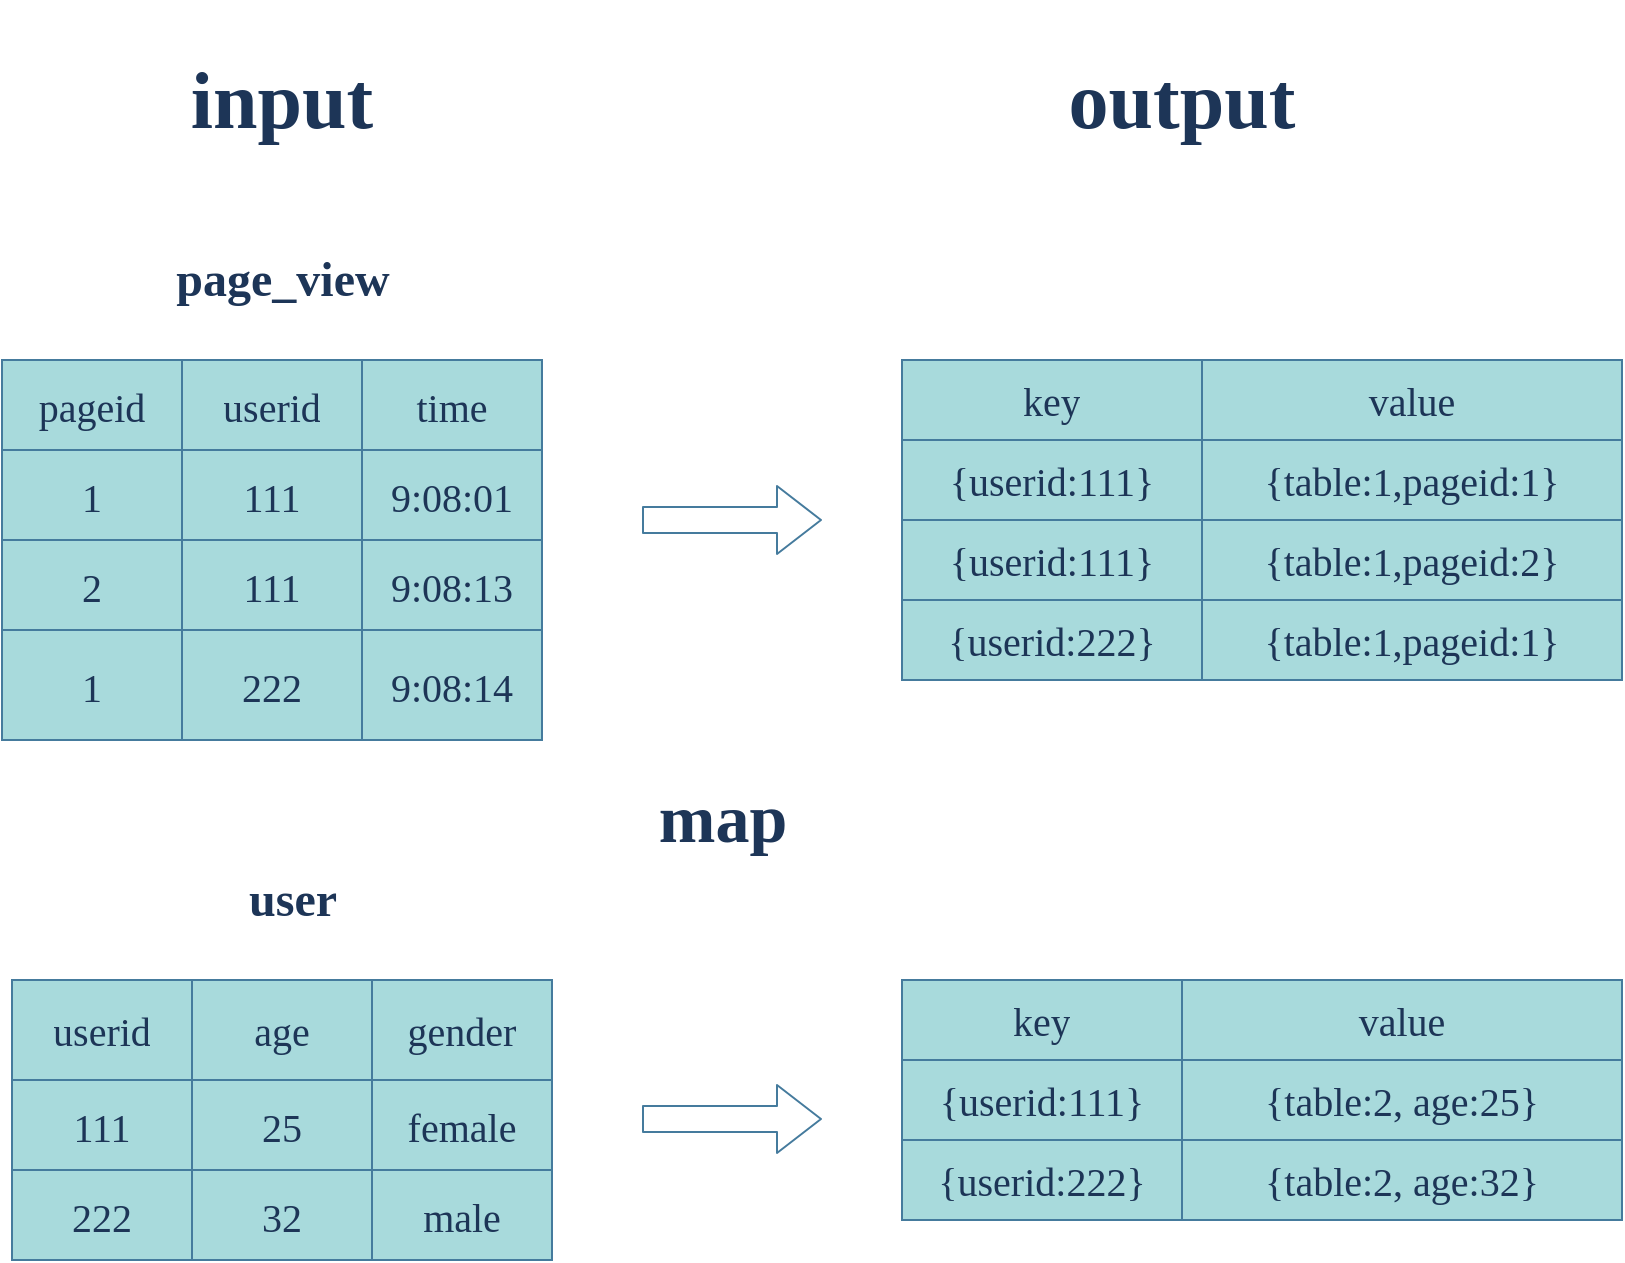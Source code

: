<mxfile version="13.11.0" type="github" pages="3"><diagram id="KBw6N98JCo3CcMUHHObM" name="Page-1"><mxGraphModel dx="1038" dy="580" grid="0" gridSize="10" guides="1" tooltips="1" connect="1" arrows="1" fold="1" page="0" pageScale="1" pageWidth="827" pageHeight="1169" background="none" math="0" shadow="0"><root><mxCell id="0"/><mxCell id="1" parent="0"/><mxCell id="5c0rO-s0wgWKJhMPPycN-14" value="page_view" style="text;strokeColor=none;fillColor=none;html=1;fontSize=24;fontStyle=1;verticalAlign=middle;align=center;fontFamily=Comic Sans MS;fontColor=#1D3557;" vertex="1" parent="1"><mxGeometry x="220" y="180" width="100" height="40" as="geometry"/></mxCell><mxCell id="5c0rO-s0wgWKJhMPPycN-19" value="" style="shape=table;html=1;whiteSpace=wrap;startSize=0;container=1;collapsible=0;childLayout=tableLayout;fontSize=20;fontFamily=Comic Sans MS;fillColor=#A8DADC;strokeColor=#457B9D;fontColor=#1D3557;" vertex="1" parent="1"><mxGeometry x="130" y="240" width="270" height="190" as="geometry"/></mxCell><mxCell id="5c0rO-s0wgWKJhMPPycN-20" value="" style="shape=partialRectangle;html=1;whiteSpace=wrap;collapsible=0;dropTarget=0;pointerEvents=0;fillColor=none;top=0;left=0;bottom=0;right=0;points=[[0,0.5],[1,0.5]];portConstraint=eastwest;fontFamily=Comic Sans MS;fontSize=20;strokeColor=#457B9D;fontColor=#1D3557;" vertex="1" parent="5c0rO-s0wgWKJhMPPycN-19"><mxGeometry width="270" height="45" as="geometry"/></mxCell><mxCell id="5c0rO-s0wgWKJhMPPycN-21" value="pageid" style="shape=partialRectangle;html=1;whiteSpace=wrap;connectable=0;overflow=hidden;fillColor=none;top=0;left=0;bottom=0;right=0;fontSize=20;fontFamily=Comic Sans MS;strokeColor=#457B9D;fontColor=#1D3557;" vertex="1" parent="5c0rO-s0wgWKJhMPPycN-20"><mxGeometry width="90" height="45" as="geometry"/></mxCell><mxCell id="5c0rO-s0wgWKJhMPPycN-22" value="userid" style="shape=partialRectangle;html=1;whiteSpace=wrap;connectable=0;overflow=hidden;fillColor=none;top=0;left=0;bottom=0;right=0;fontFamily=Comic Sans MS;fontSize=20;strokeColor=#457B9D;fontColor=#1D3557;" vertex="1" parent="5c0rO-s0wgWKJhMPPycN-20"><mxGeometry x="90" width="90" height="45" as="geometry"/></mxCell><mxCell id="5c0rO-s0wgWKJhMPPycN-23" value="time" style="shape=partialRectangle;html=1;whiteSpace=wrap;connectable=0;overflow=hidden;fillColor=none;top=0;left=0;bottom=0;right=0;fontFamily=Comic Sans MS;fontSize=20;strokeColor=#457B9D;fontColor=#1D3557;" vertex="1" parent="5c0rO-s0wgWKJhMPPycN-20"><mxGeometry x="180" width="90" height="45" as="geometry"/></mxCell><mxCell id="5c0rO-s0wgWKJhMPPycN-24" value="" style="shape=partialRectangle;html=1;whiteSpace=wrap;collapsible=0;dropTarget=0;pointerEvents=0;fillColor=none;top=0;left=0;bottom=0;right=0;points=[[0,0.5],[1,0.5]];portConstraint=eastwest;fontFamily=Comic Sans MS;fontSize=20;strokeColor=#457B9D;fontColor=#1D3557;" vertex="1" parent="5c0rO-s0wgWKJhMPPycN-19"><mxGeometry y="45" width="270" height="45" as="geometry"/></mxCell><mxCell id="5c0rO-s0wgWKJhMPPycN-25" value="1" style="shape=partialRectangle;html=1;whiteSpace=wrap;connectable=0;overflow=hidden;fillColor=none;top=0;left=0;bottom=0;right=0;fontFamily=Comic Sans MS;fontSize=20;strokeColor=#457B9D;fontColor=#1D3557;" vertex="1" parent="5c0rO-s0wgWKJhMPPycN-24"><mxGeometry width="90" height="45" as="geometry"/></mxCell><mxCell id="5c0rO-s0wgWKJhMPPycN-26" value="111" style="shape=partialRectangle;html=1;whiteSpace=wrap;connectable=0;overflow=hidden;fillColor=none;top=0;left=0;bottom=0;right=0;fontFamily=Comic Sans MS;fontSize=20;strokeColor=#457B9D;fontColor=#1D3557;" vertex="1" parent="5c0rO-s0wgWKJhMPPycN-24"><mxGeometry x="90" width="90" height="45" as="geometry"/></mxCell><mxCell id="5c0rO-s0wgWKJhMPPycN-27" value="9:08:01" style="shape=partialRectangle;html=1;whiteSpace=wrap;connectable=0;overflow=hidden;fillColor=none;top=0;left=0;bottom=0;right=0;fontFamily=Comic Sans MS;fontSize=20;strokeColor=#457B9D;fontColor=#1D3557;" vertex="1" parent="5c0rO-s0wgWKJhMPPycN-24"><mxGeometry x="180" width="90" height="45" as="geometry"/></mxCell><mxCell id="5c0rO-s0wgWKJhMPPycN-28" value="" style="shape=partialRectangle;html=1;whiteSpace=wrap;collapsible=0;dropTarget=0;pointerEvents=0;fillColor=none;top=0;left=0;bottom=0;right=0;points=[[0,0.5],[1,0.5]];portConstraint=eastwest;fontFamily=Comic Sans MS;fontSize=20;strokeColor=#457B9D;fontColor=#1D3557;" vertex="1" parent="5c0rO-s0wgWKJhMPPycN-19"><mxGeometry y="90" width="270" height="45" as="geometry"/></mxCell><mxCell id="5c0rO-s0wgWKJhMPPycN-29" value="2" style="shape=partialRectangle;html=1;whiteSpace=wrap;connectable=0;overflow=hidden;fillColor=none;top=0;left=0;bottom=0;right=0;fontFamily=Comic Sans MS;fontSize=20;strokeColor=#457B9D;fontColor=#1D3557;" vertex="1" parent="5c0rO-s0wgWKJhMPPycN-28"><mxGeometry width="90" height="45" as="geometry"/></mxCell><mxCell id="5c0rO-s0wgWKJhMPPycN-30" value="111" style="shape=partialRectangle;html=1;whiteSpace=wrap;connectable=0;overflow=hidden;fillColor=none;top=0;left=0;bottom=0;right=0;fontFamily=Comic Sans MS;fontSize=20;strokeColor=#457B9D;fontColor=#1D3557;" vertex="1" parent="5c0rO-s0wgWKJhMPPycN-28"><mxGeometry x="90" width="90" height="45" as="geometry"/></mxCell><mxCell id="5c0rO-s0wgWKJhMPPycN-31" value="9:08:13" style="shape=partialRectangle;html=1;whiteSpace=wrap;connectable=0;overflow=hidden;fillColor=none;top=0;left=0;bottom=0;right=0;fontFamily=Comic Sans MS;fontSize=20;strokeColor=#457B9D;fontColor=#1D3557;" vertex="1" parent="5c0rO-s0wgWKJhMPPycN-28"><mxGeometry x="180" width="90" height="45" as="geometry"/></mxCell><mxCell id="5c0rO-s0wgWKJhMPPycN-32" value="" style="shape=partialRectangle;html=1;whiteSpace=wrap;collapsible=0;dropTarget=0;pointerEvents=0;fillColor=none;top=0;left=0;bottom=0;right=0;points=[[0,0.5],[1,0.5]];portConstraint=eastwest;fontFamily=Comic Sans MS;fontSize=20;strokeColor=#457B9D;fontColor=#1D3557;" vertex="1" parent="5c0rO-s0wgWKJhMPPycN-19"><mxGeometry y="135" width="270" height="55" as="geometry"/></mxCell><mxCell id="5c0rO-s0wgWKJhMPPycN-33" value="1" style="shape=partialRectangle;html=1;whiteSpace=wrap;connectable=0;overflow=hidden;fillColor=none;top=0;left=0;bottom=0;right=0;fontFamily=Comic Sans MS;fontSize=20;strokeColor=#457B9D;fontColor=#1D3557;" vertex="1" parent="5c0rO-s0wgWKJhMPPycN-32"><mxGeometry width="90" height="55" as="geometry"/></mxCell><mxCell id="5c0rO-s0wgWKJhMPPycN-34" value="222" style="shape=partialRectangle;html=1;whiteSpace=wrap;connectable=0;overflow=hidden;fillColor=none;top=0;left=0;bottom=0;right=0;fontFamily=Comic Sans MS;fontSize=20;strokeColor=#457B9D;fontColor=#1D3557;" vertex="1" parent="5c0rO-s0wgWKJhMPPycN-32"><mxGeometry x="90" width="90" height="55" as="geometry"/></mxCell><mxCell id="5c0rO-s0wgWKJhMPPycN-35" value="9:08:14" style="shape=partialRectangle;html=1;whiteSpace=wrap;connectable=0;overflow=hidden;fillColor=none;top=0;left=0;bottom=0;right=0;fontFamily=Comic Sans MS;fontSize=20;strokeColor=#457B9D;fontColor=#1D3557;" vertex="1" parent="5c0rO-s0wgWKJhMPPycN-32"><mxGeometry x="180" width="90" height="55" as="geometry"/></mxCell><mxCell id="5c0rO-s0wgWKJhMPPycN-36" value="user" style="text;strokeColor=none;fillColor=none;html=1;fontSize=24;fontStyle=1;verticalAlign=middle;align=center;fontFamily=Comic Sans MS;fontColor=#1D3557;" vertex="1" parent="1"><mxGeometry x="225" y="490" width="100" height="40" as="geometry"/></mxCell><mxCell id="5c0rO-s0wgWKJhMPPycN-37" value="" style="shape=table;html=1;whiteSpace=wrap;startSize=0;container=1;collapsible=0;childLayout=tableLayout;fontSize=20;fontFamily=Comic Sans MS;fillColor=#A8DADC;strokeColor=#457B9D;fontColor=#1D3557;" vertex="1" parent="1"><mxGeometry x="135" y="550" width="270" height="140" as="geometry"/></mxCell><mxCell id="5c0rO-s0wgWKJhMPPycN-38" value="" style="shape=partialRectangle;html=1;whiteSpace=wrap;collapsible=0;dropTarget=0;pointerEvents=0;fillColor=none;top=0;left=0;bottom=0;right=0;points=[[0,0.5],[1,0.5]];portConstraint=eastwest;fontFamily=Comic Sans MS;fontSize=20;strokeColor=#457B9D;fontColor=#1D3557;" vertex="1" parent="5c0rO-s0wgWKJhMPPycN-37"><mxGeometry width="270" height="50" as="geometry"/></mxCell><mxCell id="5c0rO-s0wgWKJhMPPycN-39" value="userid" style="shape=partialRectangle;html=1;whiteSpace=wrap;connectable=0;overflow=hidden;fillColor=none;top=0;left=0;bottom=0;right=0;fontSize=20;fontFamily=Comic Sans MS;strokeColor=#457B9D;fontColor=#1D3557;" vertex="1" parent="5c0rO-s0wgWKJhMPPycN-38"><mxGeometry width="90" height="50" as="geometry"/></mxCell><mxCell id="5c0rO-s0wgWKJhMPPycN-40" value="age" style="shape=partialRectangle;html=1;whiteSpace=wrap;connectable=0;overflow=hidden;fillColor=none;top=0;left=0;bottom=0;right=0;fontFamily=Comic Sans MS;fontSize=20;strokeColor=#457B9D;fontColor=#1D3557;" vertex="1" parent="5c0rO-s0wgWKJhMPPycN-38"><mxGeometry x="90" width="90" height="50" as="geometry"/></mxCell><mxCell id="5c0rO-s0wgWKJhMPPycN-41" value="gender" style="shape=partialRectangle;html=1;whiteSpace=wrap;connectable=0;overflow=hidden;fillColor=none;top=0;left=0;bottom=0;right=0;fontFamily=Comic Sans MS;fontSize=20;strokeColor=#457B9D;fontColor=#1D3557;" vertex="1" parent="5c0rO-s0wgWKJhMPPycN-38"><mxGeometry x="180" width="90" height="50" as="geometry"/></mxCell><mxCell id="5c0rO-s0wgWKJhMPPycN-42" value="" style="shape=partialRectangle;html=1;whiteSpace=wrap;collapsible=0;dropTarget=0;pointerEvents=0;fillColor=none;top=0;left=0;bottom=0;right=0;points=[[0,0.5],[1,0.5]];portConstraint=eastwest;fontFamily=Comic Sans MS;fontSize=20;strokeColor=#457B9D;fontColor=#1D3557;" vertex="1" parent="5c0rO-s0wgWKJhMPPycN-37"><mxGeometry y="50" width="270" height="45" as="geometry"/></mxCell><mxCell id="5c0rO-s0wgWKJhMPPycN-43" value="111" style="shape=partialRectangle;html=1;whiteSpace=wrap;connectable=0;overflow=hidden;fillColor=none;top=0;left=0;bottom=0;right=0;fontFamily=Comic Sans MS;fontSize=20;strokeColor=#457B9D;fontColor=#1D3557;" vertex="1" parent="5c0rO-s0wgWKJhMPPycN-42"><mxGeometry width="90" height="45" as="geometry"/></mxCell><mxCell id="5c0rO-s0wgWKJhMPPycN-44" value="25" style="shape=partialRectangle;html=1;whiteSpace=wrap;connectable=0;overflow=hidden;fillColor=none;top=0;left=0;bottom=0;right=0;fontFamily=Comic Sans MS;fontSize=20;strokeColor=#457B9D;fontColor=#1D3557;" vertex="1" parent="5c0rO-s0wgWKJhMPPycN-42"><mxGeometry x="90" width="90" height="45" as="geometry"/></mxCell><mxCell id="5c0rO-s0wgWKJhMPPycN-45" value="female" style="shape=partialRectangle;html=1;whiteSpace=wrap;connectable=0;overflow=hidden;fillColor=none;top=0;left=0;bottom=0;right=0;fontFamily=Comic Sans MS;fontSize=20;strokeColor=#457B9D;fontColor=#1D3557;" vertex="1" parent="5c0rO-s0wgWKJhMPPycN-42"><mxGeometry x="180" width="90" height="45" as="geometry"/></mxCell><mxCell id="5c0rO-s0wgWKJhMPPycN-46" value="" style="shape=partialRectangle;html=1;whiteSpace=wrap;collapsible=0;dropTarget=0;pointerEvents=0;fillColor=none;top=0;left=0;bottom=0;right=0;points=[[0,0.5],[1,0.5]];portConstraint=eastwest;fontFamily=Comic Sans MS;fontSize=20;strokeColor=#457B9D;fontColor=#1D3557;" vertex="1" parent="5c0rO-s0wgWKJhMPPycN-37"><mxGeometry y="95" width="270" height="45" as="geometry"/></mxCell><mxCell id="5c0rO-s0wgWKJhMPPycN-47" value="222" style="shape=partialRectangle;html=1;whiteSpace=wrap;connectable=0;overflow=hidden;fillColor=none;top=0;left=0;bottom=0;right=0;fontFamily=Comic Sans MS;fontSize=20;strokeColor=#457B9D;fontColor=#1D3557;" vertex="1" parent="5c0rO-s0wgWKJhMPPycN-46"><mxGeometry width="90" height="45" as="geometry"/></mxCell><mxCell id="5c0rO-s0wgWKJhMPPycN-48" value="32" style="shape=partialRectangle;html=1;whiteSpace=wrap;connectable=0;overflow=hidden;fillColor=none;top=0;left=0;bottom=0;right=0;fontFamily=Comic Sans MS;fontSize=20;strokeColor=#457B9D;fontColor=#1D3557;" vertex="1" parent="5c0rO-s0wgWKJhMPPycN-46"><mxGeometry x="90" width="90" height="45" as="geometry"/></mxCell><mxCell id="5c0rO-s0wgWKJhMPPycN-49" value="male" style="shape=partialRectangle;html=1;whiteSpace=wrap;connectable=0;overflow=hidden;fillColor=none;top=0;left=0;bottom=0;right=0;fontFamily=Comic Sans MS;fontSize=20;strokeColor=#457B9D;fontColor=#1D3557;" vertex="1" parent="5c0rO-s0wgWKJhMPPycN-46"><mxGeometry x="180" width="90" height="45" as="geometry"/></mxCell><mxCell id="5c0rO-s0wgWKJhMPPycN-54" value="" style="shape=flexArrow;endArrow=classic;html=1;fontFamily=Comic Sans MS;fontSize=20;width=13;endSize=7;labelBackgroundColor=#F1FAEE;strokeColor=#457B9D;fontColor=#1D3557;" edge="1" parent="1"><mxGeometry width="50" height="50" relative="1" as="geometry"><mxPoint x="450" y="320" as="sourcePoint"/><mxPoint x="540" y="320" as="targetPoint"/></mxGeometry></mxCell><mxCell id="5c0rO-s0wgWKJhMPPycN-55" value="map" style="text;strokeColor=none;fillColor=none;html=1;fontSize=34;fontStyle=1;verticalAlign=middle;align=center;fontColor=#1D3557;fontFamily=Comic Sans MS;" vertex="1" parent="1"><mxGeometry x="440" y="450" width="100" height="40" as="geometry"/></mxCell><mxCell id="5c0rO-s0wgWKJhMPPycN-58" value="" style="shape=flexArrow;endArrow=classic;html=1;fontFamily=Comic Sans MS;fontSize=20;width=13;endSize=7;labelBackgroundColor=#F1FAEE;strokeColor=#457B9D;fontColor=#1D3557;" edge="1" parent="1"><mxGeometry width="50" height="50" relative="1" as="geometry"><mxPoint x="450" y="619.5" as="sourcePoint"/><mxPoint x="540" y="619.5" as="targetPoint"/></mxGeometry></mxCell><mxCell id="5c0rO-s0wgWKJhMPPycN-59" value="&lt;h1&gt;input&lt;/h1&gt;&lt;p&gt;&lt;br&gt;&lt;/p&gt;" style="text;html=1;strokeColor=none;fillColor=none;spacing=5;spacingTop=-20;whiteSpace=wrap;overflow=hidden;rounded=0;fontFamily=Comic Sans MS;fontSize=20;align=center;fontColor=#1D3557;" vertex="1" parent="1"><mxGeometry x="130" y="70" width="280" height="120" as="geometry"/></mxCell><mxCell id="5c0rO-s0wgWKJhMPPycN-77" value="" style="shape=table;html=1;whiteSpace=wrap;startSize=0;container=1;collapsible=0;childLayout=tableLayout;fontFamily=Comic Sans MS;fontSize=20;fillColor=#A8DADC;strokeColor=#457B9D;fontColor=#1D3557;" vertex="1" parent="1"><mxGeometry x="580" y="240" width="360" height="160" as="geometry"/></mxCell><mxCell id="5c0rO-s0wgWKJhMPPycN-78" value="" style="shape=partialRectangle;html=1;whiteSpace=wrap;collapsible=0;dropTarget=0;pointerEvents=0;fillColor=none;top=0;left=0;bottom=0;right=0;points=[[0,0.5],[1,0.5]];portConstraint=eastwest;fontFamily=Comic Sans MS;fontSize=20;strokeColor=#457B9D;fontColor=#1D3557;" vertex="1" parent="5c0rO-s0wgWKJhMPPycN-77"><mxGeometry width="360" height="40" as="geometry"/></mxCell><mxCell id="5c0rO-s0wgWKJhMPPycN-79" value="key" style="shape=partialRectangle;html=1;whiteSpace=wrap;connectable=0;overflow=hidden;fillColor=none;top=0;left=0;bottom=0;right=0;fontFamily=Comic Sans MS;fontSize=20;strokeColor=#457B9D;fontColor=#1D3557;" vertex="1" parent="5c0rO-s0wgWKJhMPPycN-78"><mxGeometry width="150" height="40" as="geometry"/></mxCell><mxCell id="5c0rO-s0wgWKJhMPPycN-80" value="value" style="shape=partialRectangle;html=1;whiteSpace=wrap;connectable=0;overflow=hidden;fillColor=none;top=0;left=0;bottom=0;right=0;fontFamily=Comic Sans MS;fontSize=20;strokeColor=#457B9D;fontColor=#1D3557;" vertex="1" parent="5c0rO-s0wgWKJhMPPycN-78"><mxGeometry x="150" width="210" height="40" as="geometry"/></mxCell><mxCell id="5c0rO-s0wgWKJhMPPycN-81" value="" style="shape=partialRectangle;html=1;whiteSpace=wrap;collapsible=0;dropTarget=0;pointerEvents=0;fillColor=none;top=0;left=0;bottom=0;right=0;points=[[0,0.5],[1,0.5]];portConstraint=eastwest;fontFamily=Comic Sans MS;fontSize=20;strokeColor=#457B9D;fontColor=#1D3557;" vertex="1" parent="5c0rO-s0wgWKJhMPPycN-77"><mxGeometry y="40" width="360" height="40" as="geometry"/></mxCell><mxCell id="5c0rO-s0wgWKJhMPPycN-82" value="{userid:111}" style="shape=partialRectangle;html=1;whiteSpace=wrap;connectable=0;overflow=hidden;fillColor=none;top=0;left=0;bottom=0;right=0;fontFamily=Comic Sans MS;fontSize=20;strokeColor=#457B9D;fontColor=#1D3557;" vertex="1" parent="5c0rO-s0wgWKJhMPPycN-81"><mxGeometry width="150" height="40" as="geometry"/></mxCell><mxCell id="5c0rO-s0wgWKJhMPPycN-83" value="{table:1,pageid:1}" style="shape=partialRectangle;html=1;whiteSpace=wrap;connectable=0;overflow=hidden;fillColor=none;top=0;left=0;bottom=0;right=0;fontFamily=Comic Sans MS;fontSize=20;strokeColor=#457B9D;fontColor=#1D3557;" vertex="1" parent="5c0rO-s0wgWKJhMPPycN-81"><mxGeometry x="150" width="210" height="40" as="geometry"/></mxCell><mxCell id="5c0rO-s0wgWKJhMPPycN-84" value="" style="shape=partialRectangle;html=1;whiteSpace=wrap;collapsible=0;dropTarget=0;pointerEvents=0;fillColor=none;top=0;left=0;bottom=0;right=0;points=[[0,0.5],[1,0.5]];portConstraint=eastwest;fontFamily=Comic Sans MS;fontSize=20;strokeColor=#457B9D;fontColor=#1D3557;" vertex="1" parent="5c0rO-s0wgWKJhMPPycN-77"><mxGeometry y="80" width="360" height="40" as="geometry"/></mxCell><mxCell id="5c0rO-s0wgWKJhMPPycN-85" value="{userid:111}" style="shape=partialRectangle;html=1;whiteSpace=wrap;connectable=0;overflow=hidden;fillColor=none;top=0;left=0;bottom=0;right=0;fontFamily=Comic Sans MS;fontSize=20;strokeColor=#457B9D;fontColor=#1D3557;" vertex="1" parent="5c0rO-s0wgWKJhMPPycN-84"><mxGeometry width="150" height="40" as="geometry"/></mxCell><mxCell id="5c0rO-s0wgWKJhMPPycN-86" value="&lt;span&gt;{table:1,pageid:2}&lt;/span&gt;" style="shape=partialRectangle;html=1;whiteSpace=wrap;connectable=0;overflow=hidden;fillColor=none;top=0;left=0;bottom=0;right=0;fontFamily=Comic Sans MS;fontSize=20;strokeColor=#457B9D;fontColor=#1D3557;" vertex="1" parent="5c0rO-s0wgWKJhMPPycN-84"><mxGeometry x="150" width="210" height="40" as="geometry"/></mxCell><mxCell id="5c0rO-s0wgWKJhMPPycN-87" value="" style="shape=partialRectangle;html=1;whiteSpace=wrap;collapsible=0;dropTarget=0;pointerEvents=0;fillColor=none;top=0;left=0;bottom=0;right=0;points=[[0,0.5],[1,0.5]];portConstraint=eastwest;fontFamily=Comic Sans MS;fontSize=20;strokeColor=#457B9D;fontColor=#1D3557;" vertex="1" parent="5c0rO-s0wgWKJhMPPycN-77"><mxGeometry y="120" width="360" height="40" as="geometry"/></mxCell><mxCell id="5c0rO-s0wgWKJhMPPycN-88" value="{userid:222}" style="shape=partialRectangle;html=1;whiteSpace=wrap;connectable=0;overflow=hidden;fillColor=none;top=0;left=0;bottom=0;right=0;fontFamily=Comic Sans MS;fontSize=20;strokeColor=#457B9D;fontColor=#1D3557;" vertex="1" parent="5c0rO-s0wgWKJhMPPycN-87"><mxGeometry width="150" height="40" as="geometry"/></mxCell><mxCell id="5c0rO-s0wgWKJhMPPycN-89" value="{table:1,pageid:1}" style="shape=partialRectangle;html=1;whiteSpace=wrap;connectable=0;overflow=hidden;fillColor=none;top=0;left=0;bottom=0;right=0;fontFamily=Comic Sans MS;fontSize=20;strokeColor=#457B9D;fontColor=#1D3557;" vertex="1" parent="5c0rO-s0wgWKJhMPPycN-87"><mxGeometry x="150" width="210" height="40" as="geometry"/></mxCell><mxCell id="5c0rO-s0wgWKJhMPPycN-90" value="" style="shape=table;html=1;whiteSpace=wrap;startSize=0;container=1;collapsible=0;childLayout=tableLayout;fontFamily=Comic Sans MS;fontSize=20;fillColor=#A8DADC;strokeColor=#457B9D;fontColor=#1D3557;" vertex="1" parent="1"><mxGeometry x="580" y="550" width="360" height="120" as="geometry"/></mxCell><mxCell id="5c0rO-s0wgWKJhMPPycN-91" value="" style="shape=partialRectangle;html=1;whiteSpace=wrap;collapsible=0;dropTarget=0;pointerEvents=0;fillColor=none;top=0;left=0;bottom=0;right=0;points=[[0,0.5],[1,0.5]];portConstraint=eastwest;fontFamily=Comic Sans MS;fontSize=20;strokeColor=#457B9D;fontColor=#1D3557;" vertex="1" parent="5c0rO-s0wgWKJhMPPycN-90"><mxGeometry width="360" height="40" as="geometry"/></mxCell><mxCell id="5c0rO-s0wgWKJhMPPycN-92" value="key" style="shape=partialRectangle;html=1;whiteSpace=wrap;connectable=0;overflow=hidden;fillColor=none;top=0;left=0;bottom=0;right=0;fontFamily=Comic Sans MS;fontSize=20;strokeColor=#457B9D;fontColor=#1D3557;" vertex="1" parent="5c0rO-s0wgWKJhMPPycN-91"><mxGeometry width="140" height="40" as="geometry"/></mxCell><mxCell id="5c0rO-s0wgWKJhMPPycN-93" value="value" style="shape=partialRectangle;html=1;whiteSpace=wrap;connectable=0;overflow=hidden;fillColor=none;top=0;left=0;bottom=0;right=0;fontFamily=Comic Sans MS;fontSize=20;strokeColor=#457B9D;fontColor=#1D3557;" vertex="1" parent="5c0rO-s0wgWKJhMPPycN-91"><mxGeometry x="140" width="220" height="40" as="geometry"/></mxCell><mxCell id="5c0rO-s0wgWKJhMPPycN-94" value="" style="shape=partialRectangle;html=1;whiteSpace=wrap;collapsible=0;dropTarget=0;pointerEvents=0;fillColor=none;top=0;left=0;bottom=0;right=0;points=[[0,0.5],[1,0.5]];portConstraint=eastwest;fontFamily=Comic Sans MS;fontSize=20;strokeColor=#457B9D;fontColor=#1D3557;" vertex="1" parent="5c0rO-s0wgWKJhMPPycN-90"><mxGeometry y="40" width="360" height="40" as="geometry"/></mxCell><mxCell id="5c0rO-s0wgWKJhMPPycN-95" value="{userid:111}" style="shape=partialRectangle;html=1;whiteSpace=wrap;connectable=0;overflow=hidden;fillColor=none;top=0;left=0;bottom=0;right=0;fontFamily=Comic Sans MS;fontSize=20;strokeColor=#457B9D;fontColor=#1D3557;" vertex="1" parent="5c0rO-s0wgWKJhMPPycN-94"><mxGeometry width="140" height="40" as="geometry"/></mxCell><mxCell id="5c0rO-s0wgWKJhMPPycN-96" value="{table:2, age:25}" style="shape=partialRectangle;html=1;whiteSpace=wrap;connectable=0;overflow=hidden;fillColor=none;top=0;left=0;bottom=0;right=0;fontFamily=Comic Sans MS;fontSize=20;strokeColor=#457B9D;fontColor=#1D3557;" vertex="1" parent="5c0rO-s0wgWKJhMPPycN-94"><mxGeometry x="140" width="220" height="40" as="geometry"/></mxCell><mxCell id="5c0rO-s0wgWKJhMPPycN-97" value="" style="shape=partialRectangle;html=1;whiteSpace=wrap;collapsible=0;dropTarget=0;pointerEvents=0;fillColor=none;top=0;left=0;bottom=0;right=0;points=[[0,0.5],[1,0.5]];portConstraint=eastwest;fontFamily=Comic Sans MS;fontSize=20;strokeColor=#457B9D;fontColor=#1D3557;" vertex="1" parent="5c0rO-s0wgWKJhMPPycN-90"><mxGeometry y="80" width="360" height="40" as="geometry"/></mxCell><mxCell id="5c0rO-s0wgWKJhMPPycN-98" value="{userid:222}" style="shape=partialRectangle;html=1;whiteSpace=wrap;connectable=0;overflow=hidden;fillColor=none;top=0;left=0;bottom=0;right=0;fontFamily=Comic Sans MS;fontSize=20;strokeColor=#457B9D;fontColor=#1D3557;" vertex="1" parent="5c0rO-s0wgWKJhMPPycN-97"><mxGeometry width="140" height="40" as="geometry"/></mxCell><mxCell id="5c0rO-s0wgWKJhMPPycN-99" value="{table:2, age:32}" style="shape=partialRectangle;html=1;whiteSpace=wrap;connectable=0;overflow=hidden;fillColor=none;top=0;left=0;bottom=0;right=0;fontFamily=Comic Sans MS;fontSize=20;strokeColor=#457B9D;fontColor=#1D3557;" vertex="1" parent="5c0rO-s0wgWKJhMPPycN-97"><mxGeometry x="140" width="220" height="40" as="geometry"/></mxCell><mxCell id="5c0rO-s0wgWKJhMPPycN-103" value="&lt;h1&gt;output&lt;/h1&gt;&lt;p&gt;&lt;br&gt;&lt;/p&gt;" style="text;html=1;strokeColor=none;fillColor=none;spacing=5;spacingTop=-20;whiteSpace=wrap;overflow=hidden;rounded=0;fontFamily=Comic Sans MS;fontSize=20;align=center;fontColor=#1D3557;" vertex="1" parent="1"><mxGeometry x="580" y="70" width="280" height="120" as="geometry"/></mxCell></root></mxGraphModel></diagram><diagram id="OauqRYNq-r804J_FyaCw" name="Page-2"><mxGraphModel dx="1090" dy="614" grid="0" gridSize="10" guides="1" tooltips="1" connect="1" arrows="1" fold="1" page="0" pageScale="1" pageWidth="827" pageHeight="1169" math="0" shadow="0"><root><mxCell id="5jwcKTj3YTHvtwHiOeDI-0"/><mxCell id="5jwcKTj3YTHvtwHiOeDI-1" parent="5jwcKTj3YTHvtwHiOeDI-0"/><mxCell id="5jwcKTj3YTHvtwHiOeDI-37" value="&lt;h1&gt;input&lt;/h1&gt;&lt;p&gt;&lt;br&gt;&lt;/p&gt;" style="text;html=1;strokeColor=none;fillColor=none;spacing=5;spacingTop=-20;whiteSpace=wrap;overflow=hidden;rounded=0;fontFamily=Comic Sans MS;fontSize=20;align=center;fontColor=#1D3557;" vertex="1" parent="5jwcKTj3YTHvtwHiOeDI-1"><mxGeometry x="610" y="90" width="280" height="120" as="geometry"/></mxCell><mxCell id="5jwcKTj3YTHvtwHiOeDI-38" value="" style="shape=table;html=1;whiteSpace=wrap;startSize=0;container=1;collapsible=0;childLayout=tableLayout;fontFamily=Comic Sans MS;fontSize=20;fillColor=#A8DADC;strokeColor=#457B9D;fontColor=#1D3557;" vertex="1" parent="5jwcKTj3YTHvtwHiOeDI-1"><mxGeometry x="1111" y="230" width="360" height="170" as="geometry"/></mxCell><mxCell id="5jwcKTj3YTHvtwHiOeDI-39" value="" style="shape=partialRectangle;html=1;whiteSpace=wrap;collapsible=0;dropTarget=0;pointerEvents=0;fillColor=none;top=0;left=0;bottom=0;right=0;points=[[0,0.5],[1,0.5]];portConstraint=eastwest;fontFamily=Comic Sans MS;fontSize=20;strokeColor=#457B9D;fontColor=#1D3557;" vertex="1" parent="5jwcKTj3YTHvtwHiOeDI-38"><mxGeometry width="360" height="40" as="geometry"/></mxCell><mxCell id="5jwcKTj3YTHvtwHiOeDI-40" value="key" style="shape=partialRectangle;html=1;whiteSpace=wrap;connectable=0;overflow=hidden;fillColor=none;top=0;left=0;bottom=0;right=0;fontFamily=Comic Sans MS;fontSize=20;strokeColor=#457B9D;fontColor=#1D3557;" vertex="1" parent="5jwcKTj3YTHvtwHiOeDI-39"><mxGeometry width="150" height="40" as="geometry"/></mxCell><mxCell id="5jwcKTj3YTHvtwHiOeDI-41" value="value" style="shape=partialRectangle;html=1;whiteSpace=wrap;connectable=0;overflow=hidden;fillColor=none;top=0;left=0;bottom=0;right=0;fontFamily=Comic Sans MS;fontSize=20;strokeColor=#457B9D;fontColor=#1D3557;" vertex="1" parent="5jwcKTj3YTHvtwHiOeDI-39"><mxGeometry x="150" width="210" height="40" as="geometry"/></mxCell><mxCell id="5jwcKTj3YTHvtwHiOeDI-42" value="" style="shape=partialRectangle;html=1;whiteSpace=wrap;collapsible=0;dropTarget=0;pointerEvents=0;fillColor=none;top=0;left=0;bottom=0;right=0;points=[[0,0.5],[1,0.5]];portConstraint=eastwest;fontFamily=Comic Sans MS;fontSize=20;strokeColor=#457B9D;fontColor=#1D3557;" vertex="1" parent="5jwcKTj3YTHvtwHiOeDI-38"><mxGeometry y="40" width="360" height="40" as="geometry"/></mxCell><mxCell id="5jwcKTj3YTHvtwHiOeDI-43" value="{userid:111}" style="shape=partialRectangle;html=1;whiteSpace=wrap;connectable=0;overflow=hidden;fillColor=none;top=0;left=0;bottom=0;right=0;fontFamily=Comic Sans MS;fontSize=20;strokeColor=#457B9D;fontColor=#1D3557;" vertex="1" parent="5jwcKTj3YTHvtwHiOeDI-42"><mxGeometry width="150" height="40" as="geometry"/></mxCell><mxCell id="5jwcKTj3YTHvtwHiOeDI-44" value="{table:1,pageid:1}" style="shape=partialRectangle;html=1;whiteSpace=wrap;connectable=0;overflow=hidden;fillColor=none;top=0;left=0;bottom=0;right=0;fontFamily=Comic Sans MS;fontSize=20;strokeColor=#457B9D;fontColor=#1D3557;" vertex="1" parent="5jwcKTj3YTHvtwHiOeDI-42"><mxGeometry x="150" width="210" height="40" as="geometry"/></mxCell><mxCell id="5jwcKTj3YTHvtwHiOeDI-48" value="" style="shape=partialRectangle;html=1;whiteSpace=wrap;collapsible=0;dropTarget=0;pointerEvents=0;fillColor=none;top=0;left=0;bottom=0;right=0;points=[[0,0.5],[1,0.5]];portConstraint=eastwest;fontFamily=Comic Sans MS;fontSize=20;strokeColor=#457B9D;fontColor=#1D3557;" vertex="1" parent="5jwcKTj3YTHvtwHiOeDI-38"><mxGeometry y="80" width="360" height="50" as="geometry"/></mxCell><mxCell id="5jwcKTj3YTHvtwHiOeDI-49" value="&lt;span&gt;{userid:111}&lt;/span&gt;" style="shape=partialRectangle;html=1;whiteSpace=wrap;connectable=0;overflow=hidden;fillColor=none;top=0;left=0;bottom=0;right=0;fontFamily=Comic Sans MS;fontSize=20;strokeColor=#457B9D;fontColor=#1D3557;" vertex="1" parent="5jwcKTj3YTHvtwHiOeDI-48"><mxGeometry width="150" height="50" as="geometry"/></mxCell><mxCell id="5jwcKTj3YTHvtwHiOeDI-50" value="&lt;span&gt;{table:1,pageid:2}&lt;/span&gt;" style="shape=partialRectangle;html=1;whiteSpace=wrap;connectable=0;overflow=hidden;fillColor=none;top=0;left=0;bottom=0;right=0;fontFamily=Comic Sans MS;fontSize=20;strokeColor=#457B9D;fontColor=#1D3557;" vertex="1" parent="5jwcKTj3YTHvtwHiOeDI-48"><mxGeometry x="150" width="210" height="50" as="geometry"/></mxCell><mxCell id="5jwcKTj3YTHvtwHiOeDI-100" style="shape=partialRectangle;html=1;whiteSpace=wrap;collapsible=0;dropTarget=0;pointerEvents=0;fillColor=none;top=0;left=0;bottom=0;right=0;points=[[0,0.5],[1,0.5]];portConstraint=eastwest;fontFamily=Comic Sans MS;fontSize=20;strokeColor=#457B9D;fontColor=#1D3557;" vertex="1" parent="5jwcKTj3YTHvtwHiOeDI-38"><mxGeometry y="130" width="360" height="40" as="geometry"/></mxCell><mxCell id="5jwcKTj3YTHvtwHiOeDI-101" value="&lt;span&gt;{userid:111}&lt;/span&gt;" style="shape=partialRectangle;html=1;whiteSpace=wrap;connectable=0;overflow=hidden;fillColor=none;top=0;left=0;bottom=0;right=0;fontFamily=Comic Sans MS;fontSize=20;strokeColor=#457B9D;fontColor=#1D3557;" vertex="1" parent="5jwcKTj3YTHvtwHiOeDI-100"><mxGeometry width="150" height="40" as="geometry"/></mxCell><mxCell id="5jwcKTj3YTHvtwHiOeDI-102" value="&lt;span&gt;{table:2, age:25}&lt;/span&gt;" style="shape=partialRectangle;html=1;whiteSpace=wrap;connectable=0;overflow=hidden;fillColor=none;top=0;left=0;bottom=0;right=0;fontFamily=Comic Sans MS;fontSize=20;strokeColor=#457B9D;fontColor=#1D3557;" vertex="1" parent="5jwcKTj3YTHvtwHiOeDI-100"><mxGeometry x="150" width="210" height="40" as="geometry"/></mxCell><mxCell id="5jwcKTj3YTHvtwHiOeDI-51" value="" style="shape=table;html=1;whiteSpace=wrap;startSize=0;container=1;collapsible=0;childLayout=tableLayout;fontFamily=Comic Sans MS;fontSize=20;fillColor=#A8DADC;strokeColor=#457B9D;fontColor=#1D3557;" vertex="1" parent="5jwcKTj3YTHvtwHiOeDI-1"><mxGeometry x="580" y="550" width="360" height="120" as="geometry"/></mxCell><mxCell id="5jwcKTj3YTHvtwHiOeDI-52" value="" style="shape=partialRectangle;html=1;whiteSpace=wrap;collapsible=0;dropTarget=0;pointerEvents=0;fillColor=none;top=0;left=0;bottom=0;right=0;points=[[0,0.5],[1,0.5]];portConstraint=eastwest;fontFamily=Comic Sans MS;fontSize=20;strokeColor=#457B9D;fontColor=#1D3557;" vertex="1" parent="5jwcKTj3YTHvtwHiOeDI-51"><mxGeometry width="360" height="40" as="geometry"/></mxCell><mxCell id="5jwcKTj3YTHvtwHiOeDI-53" value="key" style="shape=partialRectangle;html=1;whiteSpace=wrap;connectable=0;overflow=hidden;fillColor=none;top=0;left=0;bottom=0;right=0;fontFamily=Comic Sans MS;fontSize=20;strokeColor=#457B9D;fontColor=#1D3557;" vertex="1" parent="5jwcKTj3YTHvtwHiOeDI-52"><mxGeometry width="140" height="40" as="geometry"/></mxCell><mxCell id="5jwcKTj3YTHvtwHiOeDI-54" value="value" style="shape=partialRectangle;html=1;whiteSpace=wrap;connectable=0;overflow=hidden;fillColor=none;top=0;left=0;bottom=0;right=0;fontFamily=Comic Sans MS;fontSize=20;strokeColor=#457B9D;fontColor=#1D3557;" vertex="1" parent="5jwcKTj3YTHvtwHiOeDI-52"><mxGeometry x="140" width="220" height="40" as="geometry"/></mxCell><mxCell id="5jwcKTj3YTHvtwHiOeDI-55" value="" style="shape=partialRectangle;html=1;whiteSpace=wrap;collapsible=0;dropTarget=0;pointerEvents=0;fillColor=none;top=0;left=0;bottom=0;right=0;points=[[0,0.5],[1,0.5]];portConstraint=eastwest;fontFamily=Comic Sans MS;fontSize=20;strokeColor=#457B9D;fontColor=#1D3557;" vertex="1" parent="5jwcKTj3YTHvtwHiOeDI-51"><mxGeometry y="40" width="360" height="40" as="geometry"/></mxCell><mxCell id="5jwcKTj3YTHvtwHiOeDI-56" value="{userid:111}" style="shape=partialRectangle;html=1;whiteSpace=wrap;connectable=0;overflow=hidden;fillColor=none;top=0;left=0;bottom=0;right=0;fontFamily=Comic Sans MS;fontSize=20;strokeColor=#457B9D;fontColor=#1D3557;" vertex="1" parent="5jwcKTj3YTHvtwHiOeDI-55"><mxGeometry width="140" height="40" as="geometry"/></mxCell><mxCell id="5jwcKTj3YTHvtwHiOeDI-57" value="{table:2, age:25}" style="shape=partialRectangle;html=1;whiteSpace=wrap;connectable=0;overflow=hidden;fillColor=none;top=0;left=0;bottom=0;right=0;fontFamily=Comic Sans MS;fontSize=20;strokeColor=#457B9D;fontColor=#1D3557;" vertex="1" parent="5jwcKTj3YTHvtwHiOeDI-55"><mxGeometry x="140" width="220" height="40" as="geometry"/></mxCell><mxCell id="5jwcKTj3YTHvtwHiOeDI-58" value="" style="shape=partialRectangle;html=1;whiteSpace=wrap;collapsible=0;dropTarget=0;pointerEvents=0;fillColor=none;top=0;left=0;bottom=0;right=0;points=[[0,0.5],[1,0.5]];portConstraint=eastwest;fontFamily=Comic Sans MS;fontSize=20;strokeColor=#457B9D;fontColor=#1D3557;" vertex="1" parent="5jwcKTj3YTHvtwHiOeDI-51"><mxGeometry y="80" width="360" height="40" as="geometry"/></mxCell><mxCell id="5jwcKTj3YTHvtwHiOeDI-59" value="{userid:222}" style="shape=partialRectangle;html=1;whiteSpace=wrap;connectable=0;overflow=hidden;fillColor=none;top=0;left=0;bottom=0;right=0;fontFamily=Comic Sans MS;fontSize=20;strokeColor=#457B9D;fontColor=#1D3557;" vertex="1" parent="5jwcKTj3YTHvtwHiOeDI-58"><mxGeometry width="140" height="40" as="geometry"/></mxCell><mxCell id="5jwcKTj3YTHvtwHiOeDI-60" value="{table:2, age:32}" style="shape=partialRectangle;html=1;whiteSpace=wrap;connectable=0;overflow=hidden;fillColor=none;top=0;left=0;bottom=0;right=0;fontFamily=Comic Sans MS;fontSize=20;strokeColor=#457B9D;fontColor=#1D3557;" vertex="1" parent="5jwcKTj3YTHvtwHiOeDI-58"><mxGeometry x="140" width="220" height="40" as="geometry"/></mxCell><mxCell id="5jwcKTj3YTHvtwHiOeDI-62" value="" style="shape=flexArrow;endArrow=classic;html=1;fontFamily=Comic Sans MS;fontSize=20;width=13;endSize=7;labelBackgroundColor=#F1FAEE;strokeColor=#457B9D;fontColor=#1D3557;" edge="1" parent="5jwcKTj3YTHvtwHiOeDI-1"><mxGeometry width="50" height="50" relative="1" as="geometry"><mxPoint x="981" y="309.5" as="sourcePoint"/><mxPoint x="1071" y="309.5" as="targetPoint"/></mxGeometry></mxCell><mxCell id="5jwcKTj3YTHvtwHiOeDI-63" value="shuffle sort" style="text;strokeColor=none;fillColor=none;html=1;fontSize=34;fontStyle=1;verticalAlign=middle;align=center;fontColor=#1D3557;fontFamily=Comic Sans MS;" vertex="1" parent="5jwcKTj3YTHvtwHiOeDI-1"><mxGeometry x="981" y="420" width="100" height="40" as="geometry"/></mxCell><mxCell id="5jwcKTj3YTHvtwHiOeDI-64" value="" style="shape=flexArrow;endArrow=classic;html=1;fontFamily=Comic Sans MS;fontSize=20;width=13;endSize=7;labelBackgroundColor=#F1FAEE;strokeColor=#457B9D;fontColor=#1D3557;" edge="1" parent="5jwcKTj3YTHvtwHiOeDI-1"><mxGeometry width="50" height="50" relative="1" as="geometry"><mxPoint x="986" y="599.5" as="sourcePoint"/><mxPoint x="1076" y="599.5" as="targetPoint"/></mxGeometry></mxCell><mxCell id="5jwcKTj3YTHvtwHiOeDI-78" value="" style="shape=table;html=1;whiteSpace=wrap;startSize=0;container=1;collapsible=0;childLayout=tableLayout;fontFamily=Comic Sans MS;fontSize=20;fillColor=#A8DADC;strokeColor=#457B9D;fontColor=#1D3557;" vertex="1" parent="5jwcKTj3YTHvtwHiOeDI-1"><mxGeometry x="1111" y="540" width="360" height="120" as="geometry"/></mxCell><mxCell id="5jwcKTj3YTHvtwHiOeDI-79" value="" style="shape=partialRectangle;html=1;whiteSpace=wrap;collapsible=0;dropTarget=0;pointerEvents=0;fillColor=none;top=0;left=0;bottom=0;right=0;points=[[0,0.5],[1,0.5]];portConstraint=eastwest;fontFamily=Comic Sans MS;fontSize=20;strokeColor=#457B9D;fontColor=#1D3557;" vertex="1" parent="5jwcKTj3YTHvtwHiOeDI-78"><mxGeometry width="360" height="40" as="geometry"/></mxCell><mxCell id="5jwcKTj3YTHvtwHiOeDI-80" value="key" style="shape=partialRectangle;html=1;whiteSpace=wrap;connectable=0;overflow=hidden;fillColor=none;top=0;left=0;bottom=0;right=0;fontFamily=Comic Sans MS;fontSize=20;strokeColor=#457B9D;fontColor=#1D3557;" vertex="1" parent="5jwcKTj3YTHvtwHiOeDI-79"><mxGeometry width="140" height="40" as="geometry"/></mxCell><mxCell id="5jwcKTj3YTHvtwHiOeDI-81" value="value" style="shape=partialRectangle;html=1;whiteSpace=wrap;connectable=0;overflow=hidden;fillColor=none;top=0;left=0;bottom=0;right=0;fontFamily=Comic Sans MS;fontSize=20;strokeColor=#457B9D;fontColor=#1D3557;" vertex="1" parent="5jwcKTj3YTHvtwHiOeDI-79"><mxGeometry x="140" width="220" height="40" as="geometry"/></mxCell><mxCell id="5jwcKTj3YTHvtwHiOeDI-82" value="" style="shape=partialRectangle;html=1;whiteSpace=wrap;collapsible=0;dropTarget=0;pointerEvents=0;fillColor=none;top=0;left=0;bottom=0;right=0;points=[[0,0.5],[1,0.5]];portConstraint=eastwest;fontFamily=Comic Sans MS;fontSize=20;strokeColor=#457B9D;fontColor=#1D3557;" vertex="1" parent="5jwcKTj3YTHvtwHiOeDI-78"><mxGeometry y="40" width="360" height="40" as="geometry"/></mxCell><mxCell id="5jwcKTj3YTHvtwHiOeDI-83" value="{userid:222}" style="shape=partialRectangle;html=1;whiteSpace=wrap;connectable=0;overflow=hidden;fillColor=none;top=0;left=0;bottom=0;right=0;fontFamily=Comic Sans MS;fontSize=20;strokeColor=#457B9D;fontColor=#1D3557;" vertex="1" parent="5jwcKTj3YTHvtwHiOeDI-82"><mxGeometry width="140" height="40" as="geometry"/></mxCell><mxCell id="5jwcKTj3YTHvtwHiOeDI-84" value="&lt;span&gt;{table:1,pageid:1}&lt;/span&gt;" style="shape=partialRectangle;html=1;whiteSpace=wrap;connectable=0;overflow=hidden;fillColor=none;top=0;left=0;bottom=0;right=0;fontFamily=Comic Sans MS;fontSize=20;strokeColor=#457B9D;fontColor=#1D3557;" vertex="1" parent="5jwcKTj3YTHvtwHiOeDI-82"><mxGeometry x="140" width="220" height="40" as="geometry"/></mxCell><mxCell id="5jwcKTj3YTHvtwHiOeDI-85" value="" style="shape=partialRectangle;html=1;whiteSpace=wrap;collapsible=0;dropTarget=0;pointerEvents=0;fillColor=none;top=0;left=0;bottom=0;right=0;points=[[0,0.5],[1,0.5]];portConstraint=eastwest;fontFamily=Comic Sans MS;fontSize=20;strokeColor=#457B9D;fontColor=#1D3557;" vertex="1" parent="5jwcKTj3YTHvtwHiOeDI-78"><mxGeometry y="80" width="360" height="40" as="geometry"/></mxCell><mxCell id="5jwcKTj3YTHvtwHiOeDI-86" value="{userid:222}" style="shape=partialRectangle;html=1;whiteSpace=wrap;connectable=0;overflow=hidden;fillColor=none;top=0;left=0;bottom=0;right=0;fontFamily=Comic Sans MS;fontSize=20;strokeColor=#457B9D;fontColor=#1D3557;" vertex="1" parent="5jwcKTj3YTHvtwHiOeDI-85"><mxGeometry width="140" height="40" as="geometry"/></mxCell><mxCell id="5jwcKTj3YTHvtwHiOeDI-87" value="{table:2, age:32}" style="shape=partialRectangle;html=1;whiteSpace=wrap;connectable=0;overflow=hidden;fillColor=none;top=0;left=0;bottom=0;right=0;fontFamily=Comic Sans MS;fontSize=20;strokeColor=#457B9D;fontColor=#1D3557;" vertex="1" parent="5jwcKTj3YTHvtwHiOeDI-85"><mxGeometry x="140" width="220" height="40" as="geometry"/></mxCell><mxCell id="15Qo8vPaDKFcL1bemFOe-0" value="" style="shape=table;html=1;whiteSpace=wrap;startSize=0;container=1;collapsible=0;childLayout=tableLayout;fontFamily=Comic Sans MS;fontSize=20;fillColor=#A8DADC;strokeColor=#457B9D;fontColor=#1D3557;" vertex="1" parent="5jwcKTj3YTHvtwHiOeDI-1"><mxGeometry x="580" y="240" width="360" height="160" as="geometry"/></mxCell><mxCell id="15Qo8vPaDKFcL1bemFOe-1" value="" style="shape=partialRectangle;html=1;whiteSpace=wrap;collapsible=0;dropTarget=0;pointerEvents=0;fillColor=none;top=0;left=0;bottom=0;right=0;points=[[0,0.5],[1,0.5]];portConstraint=eastwest;fontFamily=Comic Sans MS;fontSize=20;strokeColor=#457B9D;fontColor=#1D3557;" vertex="1" parent="15Qo8vPaDKFcL1bemFOe-0"><mxGeometry width="360" height="40" as="geometry"/></mxCell><mxCell id="15Qo8vPaDKFcL1bemFOe-2" value="key" style="shape=partialRectangle;html=1;whiteSpace=wrap;connectable=0;overflow=hidden;fillColor=none;top=0;left=0;bottom=0;right=0;fontFamily=Comic Sans MS;fontSize=20;strokeColor=#457B9D;fontColor=#1D3557;" vertex="1" parent="15Qo8vPaDKFcL1bemFOe-1"><mxGeometry width="150" height="40" as="geometry"/></mxCell><mxCell id="15Qo8vPaDKFcL1bemFOe-3" value="value" style="shape=partialRectangle;html=1;whiteSpace=wrap;connectable=0;overflow=hidden;fillColor=none;top=0;left=0;bottom=0;right=0;fontFamily=Comic Sans MS;fontSize=20;strokeColor=#457B9D;fontColor=#1D3557;" vertex="1" parent="15Qo8vPaDKFcL1bemFOe-1"><mxGeometry x="150" width="210" height="40" as="geometry"/></mxCell><mxCell id="15Qo8vPaDKFcL1bemFOe-4" value="" style="shape=partialRectangle;html=1;whiteSpace=wrap;collapsible=0;dropTarget=0;pointerEvents=0;fillColor=none;top=0;left=0;bottom=0;right=0;points=[[0,0.5],[1,0.5]];portConstraint=eastwest;fontFamily=Comic Sans MS;fontSize=20;strokeColor=#457B9D;fontColor=#1D3557;" vertex="1" parent="15Qo8vPaDKFcL1bemFOe-0"><mxGeometry y="40" width="360" height="40" as="geometry"/></mxCell><mxCell id="15Qo8vPaDKFcL1bemFOe-5" value="{userid:111}" style="shape=partialRectangle;html=1;whiteSpace=wrap;connectable=0;overflow=hidden;fillColor=none;top=0;left=0;bottom=0;right=0;fontFamily=Comic Sans MS;fontSize=20;strokeColor=#457B9D;fontColor=#1D3557;" vertex="1" parent="15Qo8vPaDKFcL1bemFOe-4"><mxGeometry width="150" height="40" as="geometry"/></mxCell><mxCell id="15Qo8vPaDKFcL1bemFOe-6" value="{table:1,pageid:1}" style="shape=partialRectangle;html=1;whiteSpace=wrap;connectable=0;overflow=hidden;fillColor=none;top=0;left=0;bottom=0;right=0;fontFamily=Comic Sans MS;fontSize=20;strokeColor=#457B9D;fontColor=#1D3557;" vertex="1" parent="15Qo8vPaDKFcL1bemFOe-4"><mxGeometry x="150" width="210" height="40" as="geometry"/></mxCell><mxCell id="15Qo8vPaDKFcL1bemFOe-7" value="" style="shape=partialRectangle;html=1;whiteSpace=wrap;collapsible=0;dropTarget=0;pointerEvents=0;fillColor=none;top=0;left=0;bottom=0;right=0;points=[[0,0.5],[1,0.5]];portConstraint=eastwest;fontFamily=Comic Sans MS;fontSize=20;strokeColor=#457B9D;fontColor=#1D3557;" vertex="1" parent="15Qo8vPaDKFcL1bemFOe-0"><mxGeometry y="80" width="360" height="40" as="geometry"/></mxCell><mxCell id="15Qo8vPaDKFcL1bemFOe-8" value="{userid:111}" style="shape=partialRectangle;html=1;whiteSpace=wrap;connectable=0;overflow=hidden;fillColor=none;top=0;left=0;bottom=0;right=0;fontFamily=Comic Sans MS;fontSize=20;strokeColor=#457B9D;fontColor=#1D3557;" vertex="1" parent="15Qo8vPaDKFcL1bemFOe-7"><mxGeometry width="150" height="40" as="geometry"/></mxCell><mxCell id="15Qo8vPaDKFcL1bemFOe-9" value="&lt;span&gt;{table:1,pageid:2}&lt;/span&gt;" style="shape=partialRectangle;html=1;whiteSpace=wrap;connectable=0;overflow=hidden;fillColor=none;top=0;left=0;bottom=0;right=0;fontFamily=Comic Sans MS;fontSize=20;strokeColor=#457B9D;fontColor=#1D3557;" vertex="1" parent="15Qo8vPaDKFcL1bemFOe-7"><mxGeometry x="150" width="210" height="40" as="geometry"/></mxCell><mxCell id="15Qo8vPaDKFcL1bemFOe-10" value="" style="shape=partialRectangle;html=1;whiteSpace=wrap;collapsible=0;dropTarget=0;pointerEvents=0;fillColor=none;top=0;left=0;bottom=0;right=0;points=[[0,0.5],[1,0.5]];portConstraint=eastwest;fontFamily=Comic Sans MS;fontSize=20;strokeColor=#457B9D;fontColor=#1D3557;" vertex="1" parent="15Qo8vPaDKFcL1bemFOe-0"><mxGeometry y="120" width="360" height="40" as="geometry"/></mxCell><mxCell id="15Qo8vPaDKFcL1bemFOe-11" value="{userid:222}" style="shape=partialRectangle;html=1;whiteSpace=wrap;connectable=0;overflow=hidden;fillColor=none;top=0;left=0;bottom=0;right=0;fontFamily=Comic Sans MS;fontSize=20;strokeColor=#457B9D;fontColor=#1D3557;" vertex="1" parent="15Qo8vPaDKFcL1bemFOe-10"><mxGeometry width="150" height="40" as="geometry"/></mxCell><mxCell id="15Qo8vPaDKFcL1bemFOe-12" value="{table:1,pageid:1}" style="shape=partialRectangle;html=1;whiteSpace=wrap;connectable=0;overflow=hidden;fillColor=none;top=0;left=0;bottom=0;right=0;fontFamily=Comic Sans MS;fontSize=20;strokeColor=#457B9D;fontColor=#1D3557;" vertex="1" parent="15Qo8vPaDKFcL1bemFOe-10"><mxGeometry x="150" width="210" height="40" as="geometry"/></mxCell><mxCell id="15Qo8vPaDKFcL1bemFOe-13" value="&lt;h1&gt;output&lt;/h1&gt;&lt;p&gt;&lt;br&gt;&lt;/p&gt;" style="text;html=1;strokeColor=none;fillColor=none;spacing=5;spacingTop=-20;whiteSpace=wrap;overflow=hidden;rounded=0;fontFamily=Comic Sans MS;fontSize=20;align=center;fontColor=#1D3557;" vertex="1" parent="5jwcKTj3YTHvtwHiOeDI-1"><mxGeometry x="1111" y="90" width="280" height="120" as="geometry"/></mxCell></root></mxGraphModel></diagram><diagram id="_-JcJkyPJ9pYBtww4400" name="Page-3"><mxGraphModel dx="1490" dy="614" grid="0" gridSize="10" guides="1" tooltips="1" connect="1" arrows="1" fold="1" page="0" pageScale="1" pageWidth="827" pageHeight="1169" math="0" shadow="0"><root><mxCell id="3IWHOSCsguQhji0tG3W4-0"/><mxCell id="3IWHOSCsguQhji0tG3W4-1" parent="3IWHOSCsguQhji0tG3W4-0"/><mxCell id="W68XGSMgtEbUcB7ZqFCw-0" value="&lt;h1&gt;input&lt;/h1&gt;&lt;p&gt;&lt;br&gt;&lt;/p&gt;" style="text;html=1;strokeColor=none;fillColor=none;spacing=5;spacingTop=-20;whiteSpace=wrap;overflow=hidden;rounded=0;fontFamily=Comic Sans MS;fontSize=20;align=center;fontColor=#1D3557;" vertex="1" parent="3IWHOSCsguQhji0tG3W4-1"><mxGeometry x="182" y="93" width="280" height="120" as="geometry"/></mxCell><mxCell id="W68XGSMgtEbUcB7ZqFCw-1" value="" style="shape=table;html=1;whiteSpace=wrap;startSize=0;container=1;collapsible=0;childLayout=tableLayout;fontFamily=Comic Sans MS;fontSize=20;fillColor=#A8DADC;strokeColor=#457B9D;fontColor=#1D3557;" vertex="1" parent="3IWHOSCsguQhji0tG3W4-1"><mxGeometry x="664" y="238" width="360" height="130" as="geometry"/></mxCell><mxCell id="W68XGSMgtEbUcB7ZqFCw-2" value="" style="shape=partialRectangle;html=1;whiteSpace=wrap;collapsible=0;dropTarget=0;pointerEvents=0;fillColor=none;top=0;left=0;bottom=0;right=0;points=[[0,0.5],[1,0.5]];portConstraint=eastwest;fontFamily=Comic Sans MS;fontSize=20;strokeColor=#457B9D;fontColor=#1D3557;" vertex="1" parent="W68XGSMgtEbUcB7ZqFCw-1"><mxGeometry width="360" height="40" as="geometry"/></mxCell><mxCell id="W68XGSMgtEbUcB7ZqFCw-3" value="key" style="shape=partialRectangle;html=1;whiteSpace=wrap;connectable=0;overflow=hidden;fillColor=none;top=0;left=0;bottom=0;right=0;fontFamily=Comic Sans MS;fontSize=20;strokeColor=#457B9D;fontColor=#1D3557;" vertex="1" parent="W68XGSMgtEbUcB7ZqFCw-2"><mxGeometry width="150" height="40" as="geometry"/></mxCell><mxCell id="W68XGSMgtEbUcB7ZqFCw-4" value="value" style="shape=partialRectangle;html=1;whiteSpace=wrap;connectable=0;overflow=hidden;fillColor=none;top=0;left=0;bottom=0;right=0;fontFamily=Comic Sans MS;fontSize=20;strokeColor=#457B9D;fontColor=#1D3557;" vertex="1" parent="W68XGSMgtEbUcB7ZqFCw-2"><mxGeometry x="150" width="210" height="40" as="geometry"/></mxCell><mxCell id="W68XGSMgtEbUcB7ZqFCw-5" value="" style="shape=partialRectangle;html=1;whiteSpace=wrap;collapsible=0;dropTarget=0;pointerEvents=0;fillColor=none;top=0;left=0;bottom=0;right=0;points=[[0,0.5],[1,0.5]];portConstraint=eastwest;fontFamily=Comic Sans MS;fontSize=20;strokeColor=#457B9D;fontColor=#1D3557;" vertex="1" parent="W68XGSMgtEbUcB7ZqFCw-1"><mxGeometry y="40" width="360" height="40" as="geometry"/></mxCell><mxCell id="W68XGSMgtEbUcB7ZqFCw-6" value="{userid:111}" style="shape=partialRectangle;html=1;whiteSpace=wrap;connectable=0;overflow=hidden;fillColor=none;top=0;left=0;bottom=0;right=0;fontFamily=Comic Sans MS;fontSize=20;strokeColor=#457B9D;fontColor=#1D3557;" vertex="1" parent="W68XGSMgtEbUcB7ZqFCw-5"><mxGeometry width="150" height="40" as="geometry"/></mxCell><mxCell id="W68XGSMgtEbUcB7ZqFCw-7" value="{pageid:1,age:25}" style="shape=partialRectangle;html=1;whiteSpace=wrap;connectable=0;overflow=hidden;fillColor=none;top=0;left=0;bottom=0;right=0;fontFamily=Comic Sans MS;fontSize=20;strokeColor=#457B9D;fontColor=#1D3557;" vertex="1" parent="W68XGSMgtEbUcB7ZqFCw-5"><mxGeometry x="150" width="210" height="40" as="geometry"/></mxCell><mxCell id="W68XGSMgtEbUcB7ZqFCw-8" value="" style="shape=partialRectangle;html=1;whiteSpace=wrap;collapsible=0;dropTarget=0;pointerEvents=0;fillColor=none;top=0;left=0;bottom=0;right=0;points=[[0,0.5],[1,0.5]];portConstraint=eastwest;fontFamily=Comic Sans MS;fontSize=20;strokeColor=#457B9D;fontColor=#1D3557;" vertex="1" parent="W68XGSMgtEbUcB7ZqFCw-1"><mxGeometry y="80" width="360" height="50" as="geometry"/></mxCell><mxCell id="W68XGSMgtEbUcB7ZqFCw-9" value="&lt;span&gt;{userid:111}&lt;/span&gt;" style="shape=partialRectangle;html=1;whiteSpace=wrap;connectable=0;overflow=hidden;fillColor=none;top=0;left=0;bottom=0;right=0;fontFamily=Comic Sans MS;fontSize=20;strokeColor=#457B9D;fontColor=#1D3557;" vertex="1" parent="W68XGSMgtEbUcB7ZqFCw-8"><mxGeometry width="150" height="50" as="geometry"/></mxCell><mxCell id="W68XGSMgtEbUcB7ZqFCw-10" value="&lt;span&gt;{pageid:2,age:25}&lt;/span&gt;" style="shape=partialRectangle;html=1;whiteSpace=wrap;connectable=0;overflow=hidden;fillColor=none;top=0;left=0;bottom=0;right=0;fontFamily=Comic Sans MS;fontSize=20;strokeColor=#457B9D;fontColor=#1D3557;" vertex="1" parent="W68XGSMgtEbUcB7ZqFCw-8"><mxGeometry x="150" width="210" height="50" as="geometry"/></mxCell><mxCell id="W68XGSMgtEbUcB7ZqFCw-14" value="" style="shape=table;html=1;whiteSpace=wrap;startSize=0;container=1;collapsible=0;childLayout=tableLayout;fontFamily=Comic Sans MS;fontSize=20;fillColor=#A8DADC;strokeColor=#457B9D;fontColor=#1D3557;" vertex="1" parent="3IWHOSCsguQhji0tG3W4-1"><mxGeometry x="152" y="553" width="360" height="120" as="geometry"/></mxCell><mxCell id="W68XGSMgtEbUcB7ZqFCw-15" value="" style="shape=partialRectangle;html=1;whiteSpace=wrap;collapsible=0;dropTarget=0;pointerEvents=0;fillColor=none;top=0;left=0;bottom=0;right=0;points=[[0,0.5],[1,0.5]];portConstraint=eastwest;fontFamily=Comic Sans MS;fontSize=20;strokeColor=#457B9D;fontColor=#1D3557;" vertex="1" parent="W68XGSMgtEbUcB7ZqFCw-14"><mxGeometry width="360" height="40" as="geometry"/></mxCell><mxCell id="W68XGSMgtEbUcB7ZqFCw-16" value="key" style="shape=partialRectangle;html=1;whiteSpace=wrap;connectable=0;overflow=hidden;fillColor=none;top=0;left=0;bottom=0;right=0;fontFamily=Comic Sans MS;fontSize=20;strokeColor=#457B9D;fontColor=#1D3557;" vertex="1" parent="W68XGSMgtEbUcB7ZqFCw-15"><mxGeometry width="140" height="40" as="geometry"/></mxCell><mxCell id="W68XGSMgtEbUcB7ZqFCw-17" value="value" style="shape=partialRectangle;html=1;whiteSpace=wrap;connectable=0;overflow=hidden;fillColor=none;top=0;left=0;bottom=0;right=0;fontFamily=Comic Sans MS;fontSize=20;strokeColor=#457B9D;fontColor=#1D3557;" vertex="1" parent="W68XGSMgtEbUcB7ZqFCw-15"><mxGeometry x="140" width="220" height="40" as="geometry"/></mxCell><mxCell id="W68XGSMgtEbUcB7ZqFCw-18" value="" style="shape=partialRectangle;html=1;whiteSpace=wrap;collapsible=0;dropTarget=0;pointerEvents=0;fillColor=none;top=0;left=0;bottom=0;right=0;points=[[0,0.5],[1,0.5]];portConstraint=eastwest;fontFamily=Comic Sans MS;fontSize=20;strokeColor=#457B9D;fontColor=#1D3557;" vertex="1" parent="W68XGSMgtEbUcB7ZqFCw-14"><mxGeometry y="40" width="360" height="40" as="geometry"/></mxCell><mxCell id="W68XGSMgtEbUcB7ZqFCw-19" value="{userid:111}" style="shape=partialRectangle;html=1;whiteSpace=wrap;connectable=0;overflow=hidden;fillColor=none;top=0;left=0;bottom=0;right=0;fontFamily=Comic Sans MS;fontSize=20;strokeColor=#457B9D;fontColor=#1D3557;" vertex="1" parent="W68XGSMgtEbUcB7ZqFCw-18"><mxGeometry width="140" height="40" as="geometry"/></mxCell><mxCell id="W68XGSMgtEbUcB7ZqFCw-20" value="{table:2, age:25}" style="shape=partialRectangle;html=1;whiteSpace=wrap;connectable=0;overflow=hidden;fillColor=none;top=0;left=0;bottom=0;right=0;fontFamily=Comic Sans MS;fontSize=20;strokeColor=#457B9D;fontColor=#1D3557;" vertex="1" parent="W68XGSMgtEbUcB7ZqFCw-18"><mxGeometry x="140" width="220" height="40" as="geometry"/></mxCell><mxCell id="W68XGSMgtEbUcB7ZqFCw-21" value="" style="shape=partialRectangle;html=1;whiteSpace=wrap;collapsible=0;dropTarget=0;pointerEvents=0;fillColor=none;top=0;left=0;bottom=0;right=0;points=[[0,0.5],[1,0.5]];portConstraint=eastwest;fontFamily=Comic Sans MS;fontSize=20;strokeColor=#457B9D;fontColor=#1D3557;" vertex="1" parent="W68XGSMgtEbUcB7ZqFCw-14"><mxGeometry y="80" width="360" height="40" as="geometry"/></mxCell><mxCell id="W68XGSMgtEbUcB7ZqFCw-22" value="{userid:222}" style="shape=partialRectangle;html=1;whiteSpace=wrap;connectable=0;overflow=hidden;fillColor=none;top=0;left=0;bottom=0;right=0;fontFamily=Comic Sans MS;fontSize=20;strokeColor=#457B9D;fontColor=#1D3557;" vertex="1" parent="W68XGSMgtEbUcB7ZqFCw-21"><mxGeometry width="140" height="40" as="geometry"/></mxCell><mxCell id="W68XGSMgtEbUcB7ZqFCw-23" value="{table:2, age:32}" style="shape=partialRectangle;html=1;whiteSpace=wrap;connectable=0;overflow=hidden;fillColor=none;top=0;left=0;bottom=0;right=0;fontFamily=Comic Sans MS;fontSize=20;strokeColor=#457B9D;fontColor=#1D3557;" vertex="1" parent="W68XGSMgtEbUcB7ZqFCw-21"><mxGeometry x="140" width="220" height="40" as="geometry"/></mxCell><mxCell id="W68XGSMgtEbUcB7ZqFCw-24" value="" style="shape=flexArrow;endArrow=classic;html=1;fontFamily=Comic Sans MS;fontSize=20;width=13;endSize=7;labelBackgroundColor=#F1FAEE;strokeColor=#457B9D;fontColor=#1D3557;" edge="1" parent="3IWHOSCsguQhji0tG3W4-1"><mxGeometry width="50" height="50" relative="1" as="geometry"><mxPoint x="553" y="312.5" as="sourcePoint"/><mxPoint x="643" y="312.5" as="targetPoint"/></mxGeometry></mxCell><mxCell id="W68XGSMgtEbUcB7ZqFCw-25" value="reduce" style="text;strokeColor=none;fillColor=none;html=1;fontSize=34;fontStyle=1;verticalAlign=middle;align=center;fontColor=#1D3557;fontFamily=Comic Sans MS;" vertex="1" parent="3IWHOSCsguQhji0tG3W4-1"><mxGeometry x="553" y="423" width="100" height="40" as="geometry"/></mxCell><mxCell id="W68XGSMgtEbUcB7ZqFCw-26" value="" style="shape=flexArrow;endArrow=classic;html=1;fontFamily=Comic Sans MS;fontSize=20;width=13;endSize=7;labelBackgroundColor=#F1FAEE;strokeColor=#457B9D;fontColor=#1D3557;" edge="1" parent="3IWHOSCsguQhji0tG3W4-1"><mxGeometry width="50" height="50" relative="1" as="geometry"><mxPoint x="558" y="602.5" as="sourcePoint"/><mxPoint x="648" y="602.5" as="targetPoint"/></mxGeometry></mxCell><mxCell id="W68XGSMgtEbUcB7ZqFCw-27" value="" style="shape=table;html=1;whiteSpace=wrap;startSize=0;container=1;collapsible=0;childLayout=tableLayout;fontFamily=Comic Sans MS;fontSize=20;fillColor=#A8DADC;strokeColor=#457B9D;fontColor=#1D3557;" vertex="1" parent="3IWHOSCsguQhji0tG3W4-1"><mxGeometry x="664" y="548" width="360" height="80" as="geometry"/></mxCell><mxCell id="W68XGSMgtEbUcB7ZqFCw-28" value="" style="shape=partialRectangle;html=1;whiteSpace=wrap;collapsible=0;dropTarget=0;pointerEvents=0;fillColor=none;top=0;left=0;bottom=0;right=0;points=[[0,0.5],[1,0.5]];portConstraint=eastwest;fontFamily=Comic Sans MS;fontSize=20;strokeColor=#457B9D;fontColor=#1D3557;" vertex="1" parent="W68XGSMgtEbUcB7ZqFCw-27"><mxGeometry width="360" height="40" as="geometry"/></mxCell><mxCell id="W68XGSMgtEbUcB7ZqFCw-29" value="key" style="shape=partialRectangle;html=1;whiteSpace=wrap;connectable=0;overflow=hidden;fillColor=none;top=0;left=0;bottom=0;right=0;fontFamily=Comic Sans MS;fontSize=20;strokeColor=#457B9D;fontColor=#1D3557;" vertex="1" parent="W68XGSMgtEbUcB7ZqFCw-28"><mxGeometry width="140" height="40" as="geometry"/></mxCell><mxCell id="W68XGSMgtEbUcB7ZqFCw-30" value="value" style="shape=partialRectangle;html=1;whiteSpace=wrap;connectable=0;overflow=hidden;fillColor=none;top=0;left=0;bottom=0;right=0;fontFamily=Comic Sans MS;fontSize=20;strokeColor=#457B9D;fontColor=#1D3557;" vertex="1" parent="W68XGSMgtEbUcB7ZqFCw-28"><mxGeometry x="140" width="220" height="40" as="geometry"/></mxCell><mxCell id="W68XGSMgtEbUcB7ZqFCw-31" value="" style="shape=partialRectangle;html=1;whiteSpace=wrap;collapsible=0;dropTarget=0;pointerEvents=0;fillColor=none;top=0;left=0;bottom=0;right=0;points=[[0,0.5],[1,0.5]];portConstraint=eastwest;fontFamily=Comic Sans MS;fontSize=20;strokeColor=#457B9D;fontColor=#1D3557;" vertex="1" parent="W68XGSMgtEbUcB7ZqFCw-27"><mxGeometry y="40" width="360" height="40" as="geometry"/></mxCell><mxCell id="W68XGSMgtEbUcB7ZqFCw-32" value="{userid:222}" style="shape=partialRectangle;html=1;whiteSpace=wrap;connectable=0;overflow=hidden;fillColor=none;top=0;left=0;bottom=0;right=0;fontFamily=Comic Sans MS;fontSize=20;strokeColor=#457B9D;fontColor=#1D3557;" vertex="1" parent="W68XGSMgtEbUcB7ZqFCw-31"><mxGeometry width="140" height="40" as="geometry"/></mxCell><mxCell id="W68XGSMgtEbUcB7ZqFCw-33" value="&lt;span&gt;{pageid:1,age:32}&lt;/span&gt;" style="shape=partialRectangle;html=1;whiteSpace=wrap;connectable=0;overflow=hidden;fillColor=none;top=0;left=0;bottom=0;right=0;fontFamily=Comic Sans MS;fontSize=20;strokeColor=#457B9D;fontColor=#1D3557;" vertex="1" parent="W68XGSMgtEbUcB7ZqFCw-31"><mxGeometry x="140" width="220" height="40" as="geometry"/></mxCell><mxCell id="W68XGSMgtEbUcB7ZqFCw-37" value="" style="shape=table;html=1;whiteSpace=wrap;startSize=0;container=1;collapsible=0;childLayout=tableLayout;fontFamily=Comic Sans MS;fontSize=20;fillColor=#A8DADC;strokeColor=#457B9D;fontColor=#1D3557;" vertex="1" parent="3IWHOSCsguQhji0tG3W4-1"><mxGeometry x="152" y="243" width="360" height="160" as="geometry"/></mxCell><mxCell id="W68XGSMgtEbUcB7ZqFCw-38" value="" style="shape=partialRectangle;html=1;whiteSpace=wrap;collapsible=0;dropTarget=0;pointerEvents=0;fillColor=none;top=0;left=0;bottom=0;right=0;points=[[0,0.5],[1,0.5]];portConstraint=eastwest;fontFamily=Comic Sans MS;fontSize=20;strokeColor=#457B9D;fontColor=#1D3557;" vertex="1" parent="W68XGSMgtEbUcB7ZqFCw-37"><mxGeometry width="360" height="40" as="geometry"/></mxCell><mxCell id="W68XGSMgtEbUcB7ZqFCw-39" value="key" style="shape=partialRectangle;html=1;whiteSpace=wrap;connectable=0;overflow=hidden;fillColor=none;top=0;left=0;bottom=0;right=0;fontFamily=Comic Sans MS;fontSize=20;strokeColor=#457B9D;fontColor=#1D3557;" vertex="1" parent="W68XGSMgtEbUcB7ZqFCw-38"><mxGeometry width="150" height="40" as="geometry"/></mxCell><mxCell id="W68XGSMgtEbUcB7ZqFCw-40" value="value" style="shape=partialRectangle;html=1;whiteSpace=wrap;connectable=0;overflow=hidden;fillColor=none;top=0;left=0;bottom=0;right=0;fontFamily=Comic Sans MS;fontSize=20;strokeColor=#457B9D;fontColor=#1D3557;" vertex="1" parent="W68XGSMgtEbUcB7ZqFCw-38"><mxGeometry x="150" width="210" height="40" as="geometry"/></mxCell><mxCell id="W68XGSMgtEbUcB7ZqFCw-41" value="" style="shape=partialRectangle;html=1;whiteSpace=wrap;collapsible=0;dropTarget=0;pointerEvents=0;fillColor=none;top=0;left=0;bottom=0;right=0;points=[[0,0.5],[1,0.5]];portConstraint=eastwest;fontFamily=Comic Sans MS;fontSize=20;strokeColor=#457B9D;fontColor=#1D3557;" vertex="1" parent="W68XGSMgtEbUcB7ZqFCw-37"><mxGeometry y="40" width="360" height="40" as="geometry"/></mxCell><mxCell id="W68XGSMgtEbUcB7ZqFCw-42" value="{userid:111}" style="shape=partialRectangle;html=1;whiteSpace=wrap;connectable=0;overflow=hidden;fillColor=none;top=0;left=0;bottom=0;right=0;fontFamily=Comic Sans MS;fontSize=20;strokeColor=#457B9D;fontColor=#1D3557;" vertex="1" parent="W68XGSMgtEbUcB7ZqFCw-41"><mxGeometry width="150" height="40" as="geometry"/></mxCell><mxCell id="W68XGSMgtEbUcB7ZqFCw-43" value="{table:1,pageid:1}" style="shape=partialRectangle;html=1;whiteSpace=wrap;connectable=0;overflow=hidden;fillColor=none;top=0;left=0;bottom=0;right=0;fontFamily=Comic Sans MS;fontSize=20;strokeColor=#457B9D;fontColor=#1D3557;" vertex="1" parent="W68XGSMgtEbUcB7ZqFCw-41"><mxGeometry x="150" width="210" height="40" as="geometry"/></mxCell><mxCell id="W68XGSMgtEbUcB7ZqFCw-44" value="" style="shape=partialRectangle;html=1;whiteSpace=wrap;collapsible=0;dropTarget=0;pointerEvents=0;fillColor=none;top=0;left=0;bottom=0;right=0;points=[[0,0.5],[1,0.5]];portConstraint=eastwest;fontFamily=Comic Sans MS;fontSize=20;strokeColor=#457B9D;fontColor=#1D3557;" vertex="1" parent="W68XGSMgtEbUcB7ZqFCw-37"><mxGeometry y="80" width="360" height="40" as="geometry"/></mxCell><mxCell id="W68XGSMgtEbUcB7ZqFCw-45" value="{userid:111}" style="shape=partialRectangle;html=1;whiteSpace=wrap;connectable=0;overflow=hidden;fillColor=none;top=0;left=0;bottom=0;right=0;fontFamily=Comic Sans MS;fontSize=20;strokeColor=#457B9D;fontColor=#1D3557;" vertex="1" parent="W68XGSMgtEbUcB7ZqFCw-44"><mxGeometry width="150" height="40" as="geometry"/></mxCell><mxCell id="W68XGSMgtEbUcB7ZqFCw-46" value="&lt;span&gt;{table:1,pageid:2}&lt;/span&gt;" style="shape=partialRectangle;html=1;whiteSpace=wrap;connectable=0;overflow=hidden;fillColor=none;top=0;left=0;bottom=0;right=0;fontFamily=Comic Sans MS;fontSize=20;strokeColor=#457B9D;fontColor=#1D3557;" vertex="1" parent="W68XGSMgtEbUcB7ZqFCw-44"><mxGeometry x="150" width="210" height="40" as="geometry"/></mxCell><mxCell id="W68XGSMgtEbUcB7ZqFCw-47" value="" style="shape=partialRectangle;html=1;whiteSpace=wrap;collapsible=0;dropTarget=0;pointerEvents=0;fillColor=none;top=0;left=0;bottom=0;right=0;points=[[0,0.5],[1,0.5]];portConstraint=eastwest;fontFamily=Comic Sans MS;fontSize=20;strokeColor=#457B9D;fontColor=#1D3557;" vertex="1" parent="W68XGSMgtEbUcB7ZqFCw-37"><mxGeometry y="120" width="360" height="40" as="geometry"/></mxCell><mxCell id="W68XGSMgtEbUcB7ZqFCw-48" value="{userid:222}" style="shape=partialRectangle;html=1;whiteSpace=wrap;connectable=0;overflow=hidden;fillColor=none;top=0;left=0;bottom=0;right=0;fontFamily=Comic Sans MS;fontSize=20;strokeColor=#457B9D;fontColor=#1D3557;" vertex="1" parent="W68XGSMgtEbUcB7ZqFCw-47"><mxGeometry width="150" height="40" as="geometry"/></mxCell><mxCell id="W68XGSMgtEbUcB7ZqFCw-49" value="{table:1,pageid:1}" style="shape=partialRectangle;html=1;whiteSpace=wrap;connectable=0;overflow=hidden;fillColor=none;top=0;left=0;bottom=0;right=0;fontFamily=Comic Sans MS;fontSize=20;strokeColor=#457B9D;fontColor=#1D3557;" vertex="1" parent="W68XGSMgtEbUcB7ZqFCw-47"><mxGeometry x="150" width="210" height="40" as="geometry"/></mxCell><mxCell id="W68XGSMgtEbUcB7ZqFCw-50" value="&lt;h1&gt;output&lt;/h1&gt;&lt;p&gt;&lt;br&gt;&lt;/p&gt;" style="text;html=1;strokeColor=none;fillColor=none;spacing=5;spacingTop=-20;whiteSpace=wrap;overflow=hidden;rounded=0;fontFamily=Comic Sans MS;fontSize=20;align=center;fontColor=#1D3557;" vertex="1" parent="3IWHOSCsguQhji0tG3W4-1"><mxGeometry x="664" y="98" width="280" height="120" as="geometry"/></mxCell></root></mxGraphModel></diagram></mxfile>